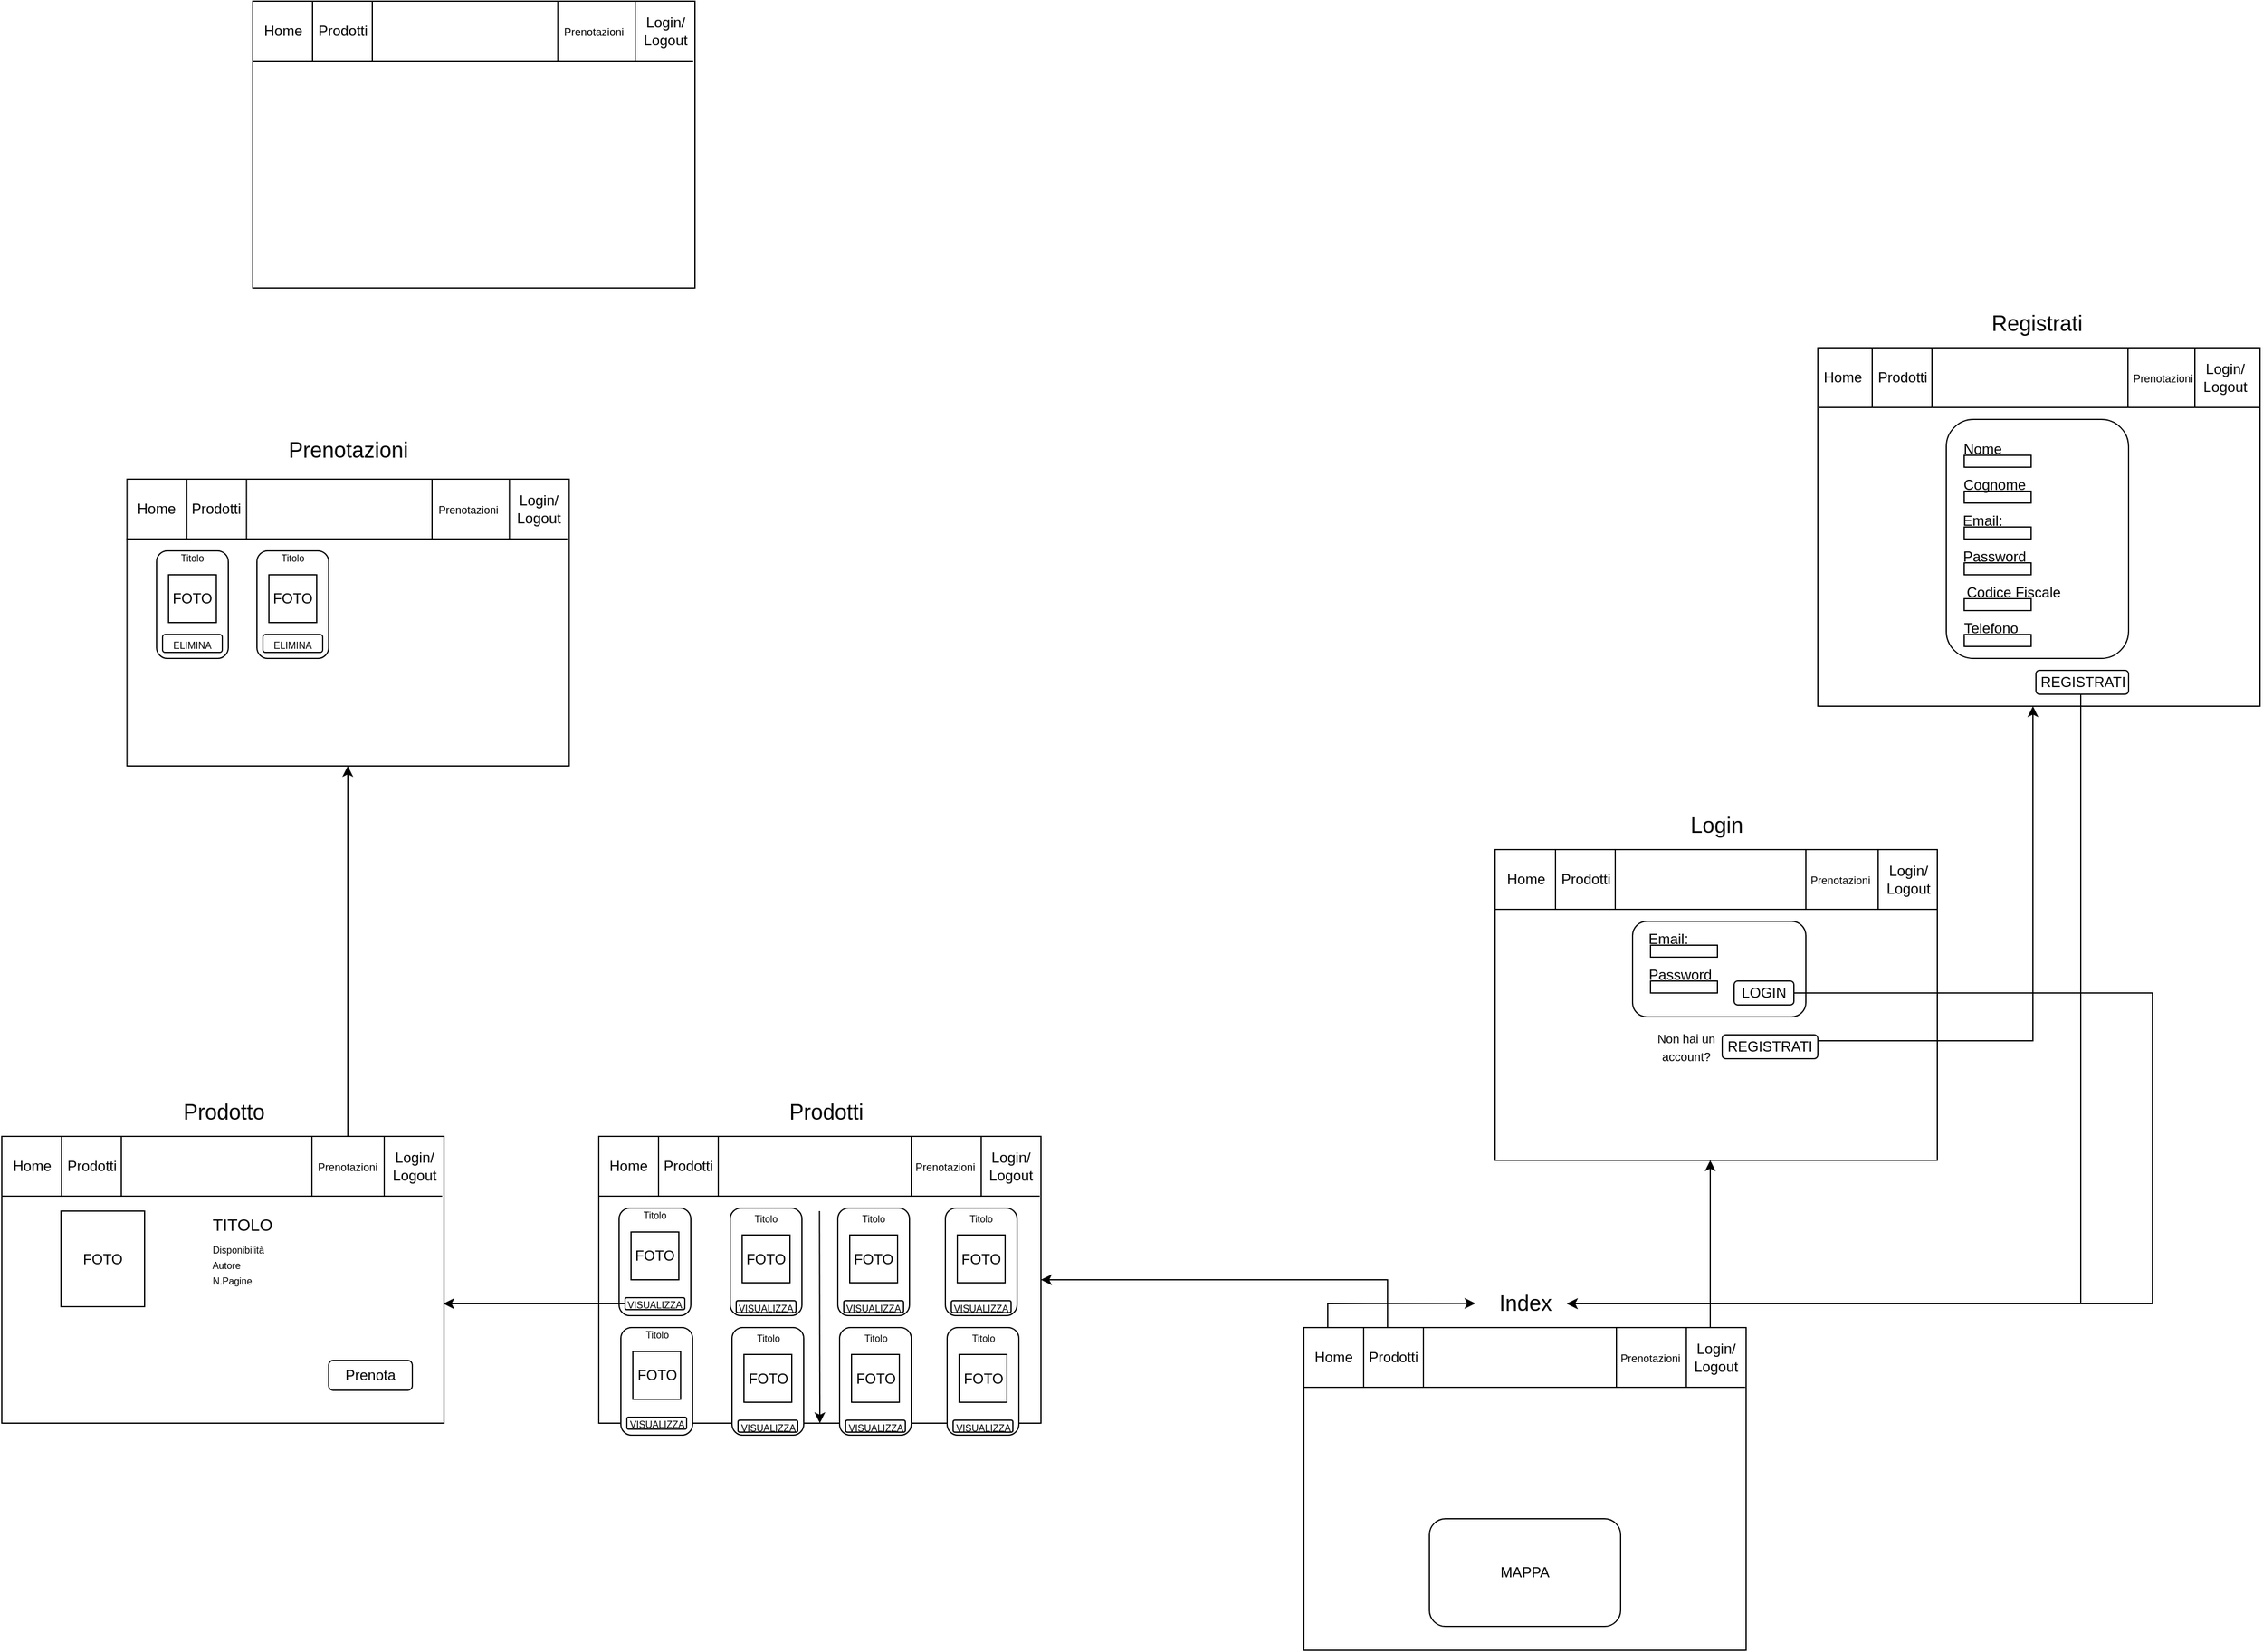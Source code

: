 <mxfile version="24.3.1" type="google">
  <diagram name="Pagina-1" id="uc-kW0rpbERetMhz8qgS">
    <mxGraphModel grid="1" page="1" gridSize="10" guides="1" tooltips="1" connect="1" arrows="1" fold="1" pageScale="1" pageWidth="827" pageHeight="1169" math="0" shadow="0">
      <root>
        <mxCell id="0" />
        <mxCell id="1" parent="0" />
        <mxCell id="d03LexUQMY0LzoibT8dm-57" value="" style="rounded=0;whiteSpace=wrap;html=1;" vertex="1" parent="1">
          <mxGeometry x="-430" y="-10" width="370" height="240" as="geometry" />
        </mxCell>
        <mxCell id="d03LexUQMY0LzoibT8dm-1" value="" style="rounded=0;whiteSpace=wrap;html=1;" vertex="1" parent="1">
          <mxGeometry x="160" y="150" width="370" height="270" as="geometry" />
        </mxCell>
        <mxCell id="d03LexUQMY0LzoibT8dm-2" value="&lt;font style=&quot;font-size: 18px;&quot;&gt;Index&lt;/font&gt;" style="text;html=1;align=center;verticalAlign=middle;resizable=0;points=[];autosize=1;strokeColor=none;fillColor=none;" vertex="1" parent="1">
          <mxGeometry x="310" y="110" width="70" height="40" as="geometry" />
        </mxCell>
        <mxCell id="d03LexUQMY0LzoibT8dm-4" value="MAPPA" style="rounded=1;whiteSpace=wrap;html=1;" vertex="1" parent="1">
          <mxGeometry x="265" y="310" width="160" height="90" as="geometry" />
        </mxCell>
        <mxCell id="d03LexUQMY0LzoibT8dm-5" value="" style="endArrow=none;html=1;rounded=0;entryX=0.998;entryY=0.185;entryDx=0;entryDy=0;entryPerimeter=0;" edge="1" parent="1" target="d03LexUQMY0LzoibT8dm-1">
          <mxGeometry width="50" height="50" relative="1" as="geometry">
            <mxPoint x="160" y="200" as="sourcePoint" />
            <mxPoint x="210" y="150" as="targetPoint" />
          </mxGeometry>
        </mxCell>
        <mxCell id="d03LexUQMY0LzoibT8dm-7" value="" style="endArrow=none;html=1;rounded=0;" edge="1" parent="1">
          <mxGeometry width="50" height="50" relative="1" as="geometry">
            <mxPoint x="210" y="200" as="sourcePoint" />
            <mxPoint x="210" y="150" as="targetPoint" />
          </mxGeometry>
        </mxCell>
        <mxCell id="d03LexUQMY0LzoibT8dm-8" value="Home" style="text;html=1;align=center;verticalAlign=middle;whiteSpace=wrap;rounded=0;" vertex="1" parent="1">
          <mxGeometry x="170" y="170" width="30" height="10" as="geometry" />
        </mxCell>
        <mxCell id="d03LexUQMY0LzoibT8dm-9" value="" style="endArrow=none;html=1;rounded=0;" edge="1" parent="1">
          <mxGeometry width="50" height="50" relative="1" as="geometry">
            <mxPoint x="260" y="200" as="sourcePoint" />
            <mxPoint x="260" y="150" as="targetPoint" />
          </mxGeometry>
        </mxCell>
        <mxCell id="d03LexUQMY0LzoibT8dm-10" value="Prodotti" style="text;html=1;align=center;verticalAlign=middle;whiteSpace=wrap;rounded=0;" vertex="1" parent="1">
          <mxGeometry x="220" y="170" width="30" height="10" as="geometry" />
        </mxCell>
        <mxCell id="d03LexUQMY0LzoibT8dm-12" value="" style="endArrow=none;html=1;rounded=0;" edge="1" parent="1">
          <mxGeometry width="50" height="50" relative="1" as="geometry">
            <mxPoint x="480" y="200" as="sourcePoint" />
            <mxPoint x="480" y="150" as="targetPoint" />
          </mxGeometry>
        </mxCell>
        <mxCell id="d03LexUQMY0LzoibT8dm-13" value="Login/&lt;div&gt;Logout&lt;/div&gt;" style="text;html=1;align=center;verticalAlign=middle;whiteSpace=wrap;rounded=0;" vertex="1" parent="1">
          <mxGeometry x="490" y="170" width="30" height="10" as="geometry" />
        </mxCell>
        <mxCell id="d03LexUQMY0LzoibT8dm-15" value="" style="endArrow=classic;html=1;rounded=0;" edge="1" parent="1">
          <mxGeometry width="50" height="50" relative="1" as="geometry">
            <mxPoint x="500" y="150" as="sourcePoint" />
            <mxPoint x="500" y="10" as="targetPoint" />
          </mxGeometry>
        </mxCell>
        <mxCell id="d03LexUQMY0LzoibT8dm-17" value="" style="rounded=0;whiteSpace=wrap;html=1;" vertex="1" parent="1">
          <mxGeometry x="320" y="-250" width="370" height="260" as="geometry" />
        </mxCell>
        <mxCell id="d03LexUQMY0LzoibT8dm-18" value="&lt;font style=&quot;font-size: 18px;&quot;&gt;Login&lt;/font&gt;" style="text;html=1;align=center;verticalAlign=middle;resizable=0;points=[];autosize=1;strokeColor=none;fillColor=none;" vertex="1" parent="1">
          <mxGeometry x="470" y="-290" width="70" height="40" as="geometry" />
        </mxCell>
        <mxCell id="d03LexUQMY0LzoibT8dm-19" value="" style="rounded=1;whiteSpace=wrap;html=1;" vertex="1" parent="1">
          <mxGeometry x="435" y="-190" width="145" height="80" as="geometry" />
        </mxCell>
        <mxCell id="d03LexUQMY0LzoibT8dm-20" value="" style="rounded=0;whiteSpace=wrap;html=1;" vertex="1" parent="1">
          <mxGeometry x="450" y="-170" width="56" height="10" as="geometry" />
        </mxCell>
        <mxCell id="d03LexUQMY0LzoibT8dm-21" value="" style="rounded=0;whiteSpace=wrap;html=1;" vertex="1" parent="1">
          <mxGeometry x="450" y="-140" width="56" height="10" as="geometry" />
        </mxCell>
        <mxCell id="d03LexUQMY0LzoibT8dm-22" value="Password" style="text;html=1;align=center;verticalAlign=middle;whiteSpace=wrap;rounded=0;" vertex="1" parent="1">
          <mxGeometry x="460" y="-150" width="30" height="10" as="geometry" />
        </mxCell>
        <mxCell id="d03LexUQMY0LzoibT8dm-23" value="Email:" style="text;html=1;align=center;verticalAlign=middle;whiteSpace=wrap;rounded=0;" vertex="1" parent="1">
          <mxGeometry x="450" y="-180" width="30" height="10" as="geometry" />
        </mxCell>
        <mxCell id="d03LexUQMY0LzoibT8dm-24" value="LOGIN" style="rounded=1;whiteSpace=wrap;html=1;" vertex="1" parent="1">
          <mxGeometry x="520" y="-140" width="50" height="20" as="geometry" />
        </mxCell>
        <mxCell id="d03LexUQMY0LzoibT8dm-26" value="&lt;font style=&quot;font-size: 10px;&quot;&gt;Non hai un account?&lt;/font&gt;" style="text;html=1;align=center;verticalAlign=middle;whiteSpace=wrap;rounded=0;" vertex="1" parent="1">
          <mxGeometry x="450" y="-100" width="60" height="30" as="geometry" />
        </mxCell>
        <mxCell id="d03LexUQMY0LzoibT8dm-27" value="REGISTRATI" style="rounded=1;whiteSpace=wrap;html=1;" vertex="1" parent="1">
          <mxGeometry x="510" y="-95" width="80" height="20" as="geometry" />
        </mxCell>
        <mxCell id="d03LexUQMY0LzoibT8dm-28" value="" style="endArrow=classic;html=1;rounded=0;" edge="1" parent="1">
          <mxGeometry width="50" height="50" relative="1" as="geometry">
            <mxPoint x="570" y="-130" as="sourcePoint" />
            <mxPoint x="380" y="130" as="targetPoint" />
            <Array as="points">
              <mxPoint x="870" y="-130" />
              <mxPoint x="870" y="130" />
            </Array>
          </mxGeometry>
        </mxCell>
        <mxCell id="d03LexUQMY0LzoibT8dm-29" value="" style="endArrow=classic;html=1;rounded=0;" edge="1" parent="1">
          <mxGeometry width="50" height="50" relative="1" as="geometry">
            <mxPoint x="590" y="-90" as="sourcePoint" />
            <mxPoint x="770" y="-370" as="targetPoint" />
            <Array as="points">
              <mxPoint x="770" y="-90" />
            </Array>
          </mxGeometry>
        </mxCell>
        <mxCell id="d03LexUQMY0LzoibT8dm-30" value="" style="rounded=0;whiteSpace=wrap;html=1;" vertex="1" parent="1">
          <mxGeometry x="590" y="-670" width="370" height="300" as="geometry" />
        </mxCell>
        <mxCell id="d03LexUQMY0LzoibT8dm-32" value="&lt;font style=&quot;font-size: 18px;&quot;&gt;Registrati&lt;/font&gt;" style="text;html=1;align=center;verticalAlign=middle;resizable=0;points=[];autosize=1;strokeColor=none;fillColor=none;" vertex="1" parent="1">
          <mxGeometry x="722.5" y="-710" width="100" height="40" as="geometry" />
        </mxCell>
        <mxCell id="d03LexUQMY0LzoibT8dm-33" value="" style="rounded=1;whiteSpace=wrap;html=1;" vertex="1" parent="1">
          <mxGeometry x="697.5" y="-610" width="152.5" height="200" as="geometry" />
        </mxCell>
        <mxCell id="d03LexUQMY0LzoibT8dm-34" value="" style="rounded=0;whiteSpace=wrap;html=1;" vertex="1" parent="1">
          <mxGeometry x="712.5" y="-520" width="56" height="10" as="geometry" />
        </mxCell>
        <mxCell id="d03LexUQMY0LzoibT8dm-35" value="" style="rounded=0;whiteSpace=wrap;html=1;" vertex="1" parent="1">
          <mxGeometry x="712.5" y="-490" width="56" height="10" as="geometry" />
        </mxCell>
        <mxCell id="d03LexUQMY0LzoibT8dm-36" value="Password" style="text;html=1;align=center;verticalAlign=middle;whiteSpace=wrap;rounded=0;" vertex="1" parent="1">
          <mxGeometry x="722.5" y="-500" width="30" height="10" as="geometry" />
        </mxCell>
        <mxCell id="d03LexUQMY0LzoibT8dm-37" value="Email:" style="text;html=1;align=center;verticalAlign=middle;whiteSpace=wrap;rounded=0;" vertex="1" parent="1">
          <mxGeometry x="712.5" y="-530" width="30" height="10" as="geometry" />
        </mxCell>
        <mxCell id="d03LexUQMY0LzoibT8dm-38" value="REGISTRATI" style="rounded=1;whiteSpace=wrap;html=1;" vertex="1" parent="1">
          <mxGeometry x="772.5" y="-400" width="77.5" height="20" as="geometry" />
        </mxCell>
        <mxCell id="d03LexUQMY0LzoibT8dm-41" value="" style="rounded=0;whiteSpace=wrap;html=1;" vertex="1" parent="1">
          <mxGeometry x="712.5" y="-580" width="56" height="10" as="geometry" />
        </mxCell>
        <mxCell id="d03LexUQMY0LzoibT8dm-42" value="" style="rounded=0;whiteSpace=wrap;html=1;" vertex="1" parent="1">
          <mxGeometry x="712.5" y="-550" width="56" height="10" as="geometry" />
        </mxCell>
        <mxCell id="d03LexUQMY0LzoibT8dm-43" value="Cognome" style="text;html=1;align=center;verticalAlign=middle;whiteSpace=wrap;rounded=0;" vertex="1" parent="1">
          <mxGeometry x="722.5" y="-560" width="30" height="10" as="geometry" />
        </mxCell>
        <mxCell id="d03LexUQMY0LzoibT8dm-44" value="Nome" style="text;html=1;align=center;verticalAlign=middle;whiteSpace=wrap;rounded=0;" vertex="1" parent="1">
          <mxGeometry x="712.5" y="-590" width="30" height="10" as="geometry" />
        </mxCell>
        <mxCell id="d03LexUQMY0LzoibT8dm-45" value="" style="rounded=0;whiteSpace=wrap;html=1;" vertex="1" parent="1">
          <mxGeometry x="712.5" y="-460" width="56" height="10" as="geometry" />
        </mxCell>
        <mxCell id="d03LexUQMY0LzoibT8dm-46" value="&lt;div&gt;&lt;span style=&quot;background-color: initial;&quot;&gt;Codice Fiscale&lt;/span&gt;&lt;br&gt;&lt;/div&gt;" style="text;html=1;align=center;verticalAlign=middle;whiteSpace=wrap;rounded=0;" vertex="1" parent="1">
          <mxGeometry x="710" y="-470" width="87.5" height="10" as="geometry" />
        </mxCell>
        <mxCell id="d03LexUQMY0LzoibT8dm-49" value="" style="endArrow=classic;html=1;rounded=0;" edge="1" parent="1">
          <mxGeometry width="50" height="50" relative="1" as="geometry">
            <mxPoint x="810" y="-380" as="sourcePoint" />
            <mxPoint x="380" y="130" as="targetPoint" />
            <Array as="points">
              <mxPoint x="810" y="130" />
            </Array>
          </mxGeometry>
        </mxCell>
        <mxCell id="d03LexUQMY0LzoibT8dm-54" value="" style="endArrow=classic;html=1;rounded=0;entryX=-0.093;entryY=0.494;entryDx=0;entryDy=0;entryPerimeter=0;" edge="1" parent="1" target="d03LexUQMY0LzoibT8dm-2">
          <mxGeometry width="50" height="50" relative="1" as="geometry">
            <mxPoint x="180" y="150" as="sourcePoint" />
            <mxPoint x="230" y="100" as="targetPoint" />
            <Array as="points">
              <mxPoint x="180" y="130" />
            </Array>
          </mxGeometry>
        </mxCell>
        <mxCell id="d03LexUQMY0LzoibT8dm-55" value="" style="endArrow=classic;html=1;rounded=0;entryX=1;entryY=0.5;entryDx=0;entryDy=0;" edge="1" parent="1" target="d03LexUQMY0LzoibT8dm-57">
          <mxGeometry width="50" height="50" relative="1" as="geometry">
            <mxPoint x="230" y="150" as="sourcePoint" />
            <mxPoint x="-50" y="110" as="targetPoint" />
            <Array as="points">
              <mxPoint x="230" y="110" />
            </Array>
          </mxGeometry>
        </mxCell>
        <mxCell id="d03LexUQMY0LzoibT8dm-58" value="" style="endArrow=none;html=1;rounded=0;entryX=0.998;entryY=0.185;entryDx=0;entryDy=0;entryPerimeter=0;" edge="1" parent="1">
          <mxGeometry width="50" height="50" relative="1" as="geometry">
            <mxPoint x="320.5" y="-200" as="sourcePoint" />
            <mxPoint x="689.5" y="-200" as="targetPoint" />
          </mxGeometry>
        </mxCell>
        <mxCell id="d03LexUQMY0LzoibT8dm-59" value="" style="endArrow=none;html=1;rounded=0;" edge="1" parent="1">
          <mxGeometry width="50" height="50" relative="1" as="geometry">
            <mxPoint x="370.5" y="-200" as="sourcePoint" />
            <mxPoint x="370.5" y="-250" as="targetPoint" />
          </mxGeometry>
        </mxCell>
        <mxCell id="d03LexUQMY0LzoibT8dm-60" value="Home" style="text;html=1;align=center;verticalAlign=middle;whiteSpace=wrap;rounded=0;" vertex="1" parent="1">
          <mxGeometry x="330.5" y="-230" width="30" height="10" as="geometry" />
        </mxCell>
        <mxCell id="d03LexUQMY0LzoibT8dm-61" value="" style="endArrow=none;html=1;rounded=0;" edge="1" parent="1">
          <mxGeometry width="50" height="50" relative="1" as="geometry">
            <mxPoint x="420.5" y="-200" as="sourcePoint" />
            <mxPoint x="420.5" y="-250" as="targetPoint" />
          </mxGeometry>
        </mxCell>
        <mxCell id="d03LexUQMY0LzoibT8dm-62" value="Prodotti" style="text;html=1;align=center;verticalAlign=middle;whiteSpace=wrap;rounded=0;" vertex="1" parent="1">
          <mxGeometry x="380.5" y="-230" width="30" height="10" as="geometry" />
        </mxCell>
        <mxCell id="d03LexUQMY0LzoibT8dm-63" value="" style="endArrow=none;html=1;rounded=0;" edge="1" parent="1">
          <mxGeometry width="50" height="50" relative="1" as="geometry">
            <mxPoint x="640.5" y="-200" as="sourcePoint" />
            <mxPoint x="640.5" y="-250" as="targetPoint" />
          </mxGeometry>
        </mxCell>
        <mxCell id="d03LexUQMY0LzoibT8dm-64" value="Login/&lt;div&gt;Logout&lt;/div&gt;" style="text;html=1;align=center;verticalAlign=middle;whiteSpace=wrap;rounded=0;" vertex="1" parent="1">
          <mxGeometry x="650.5" y="-230" width="30" height="10" as="geometry" />
        </mxCell>
        <mxCell id="d03LexUQMY0LzoibT8dm-76" value="" style="endArrow=none;html=1;rounded=0;entryX=0.998;entryY=0.185;entryDx=0;entryDy=0;entryPerimeter=0;" edge="1" parent="1">
          <mxGeometry width="50" height="50" relative="1" as="geometry">
            <mxPoint x="591" y="-620" as="sourcePoint" />
            <mxPoint x="960" y="-620" as="targetPoint" />
          </mxGeometry>
        </mxCell>
        <mxCell id="d03LexUQMY0LzoibT8dm-77" value="" style="endArrow=none;html=1;rounded=0;" edge="1" parent="1">
          <mxGeometry width="50" height="50" relative="1" as="geometry">
            <mxPoint x="635.5" y="-620" as="sourcePoint" />
            <mxPoint x="635.5" y="-670" as="targetPoint" />
          </mxGeometry>
        </mxCell>
        <mxCell id="d03LexUQMY0LzoibT8dm-78" value="Home" style="text;html=1;align=center;verticalAlign=middle;whiteSpace=wrap;rounded=0;" vertex="1" parent="1">
          <mxGeometry x="595.5" y="-650" width="30" height="10" as="geometry" />
        </mxCell>
        <mxCell id="d03LexUQMY0LzoibT8dm-79" value="" style="endArrow=none;html=1;rounded=0;" edge="1" parent="1">
          <mxGeometry width="50" height="50" relative="1" as="geometry">
            <mxPoint x="685.5" y="-620" as="sourcePoint" />
            <mxPoint x="685.5" y="-670" as="targetPoint" />
          </mxGeometry>
        </mxCell>
        <mxCell id="d03LexUQMY0LzoibT8dm-80" value="Prodotti" style="text;html=1;align=center;verticalAlign=middle;whiteSpace=wrap;rounded=0;" vertex="1" parent="1">
          <mxGeometry x="645.5" y="-650" width="30" height="10" as="geometry" />
        </mxCell>
        <mxCell id="d03LexUQMY0LzoibT8dm-81" value="" style="endArrow=none;html=1;rounded=0;" edge="1" parent="1">
          <mxGeometry width="50" height="50" relative="1" as="geometry">
            <mxPoint x="905.5" y="-620" as="sourcePoint" />
            <mxPoint x="905.5" y="-670" as="targetPoint" />
          </mxGeometry>
        </mxCell>
        <mxCell id="d03LexUQMY0LzoibT8dm-82" value="Login/&lt;div&gt;Logout&lt;/div&gt;" style="text;html=1;align=center;verticalAlign=middle;whiteSpace=wrap;rounded=0;" vertex="1" parent="1">
          <mxGeometry x="915.5" y="-650" width="30" height="10" as="geometry" />
        </mxCell>
        <mxCell id="d03LexUQMY0LzoibT8dm-83" value="&lt;span style=&quot;font-size: 18px;&quot;&gt;Prodotti&lt;/span&gt;" style="text;html=1;align=center;verticalAlign=middle;resizable=0;points=[];autosize=1;strokeColor=none;fillColor=none;" vertex="1" parent="1">
          <mxGeometry x="-285" y="-50" width="90" height="40" as="geometry" />
        </mxCell>
        <mxCell id="d03LexUQMY0LzoibT8dm-85" value="" style="endArrow=none;html=1;rounded=0;entryX=0.998;entryY=0.185;entryDx=0;entryDy=0;entryPerimeter=0;" edge="1" parent="1">
          <mxGeometry width="50" height="50" relative="1" as="geometry">
            <mxPoint x="-430" y="40" as="sourcePoint" />
            <mxPoint x="-61" y="40" as="targetPoint" />
          </mxGeometry>
        </mxCell>
        <mxCell id="d03LexUQMY0LzoibT8dm-86" value="" style="endArrow=none;html=1;rounded=0;" edge="1" parent="1">
          <mxGeometry width="50" height="50" relative="1" as="geometry">
            <mxPoint x="-380" y="40" as="sourcePoint" />
            <mxPoint x="-380" y="-10" as="targetPoint" />
          </mxGeometry>
        </mxCell>
        <mxCell id="d03LexUQMY0LzoibT8dm-87" value="Home" style="text;html=1;align=center;verticalAlign=middle;whiteSpace=wrap;rounded=0;" vertex="1" parent="1">
          <mxGeometry x="-420" y="10" width="30" height="10" as="geometry" />
        </mxCell>
        <mxCell id="d03LexUQMY0LzoibT8dm-88" value="" style="endArrow=none;html=1;rounded=0;" edge="1" parent="1">
          <mxGeometry width="50" height="50" relative="1" as="geometry">
            <mxPoint x="-330" y="40" as="sourcePoint" />
            <mxPoint x="-330" y="-10" as="targetPoint" />
          </mxGeometry>
        </mxCell>
        <mxCell id="d03LexUQMY0LzoibT8dm-89" value="Prodotti" style="text;html=1;align=center;verticalAlign=middle;whiteSpace=wrap;rounded=0;" vertex="1" parent="1">
          <mxGeometry x="-370" y="10" width="30" height="10" as="geometry" />
        </mxCell>
        <mxCell id="d03LexUQMY0LzoibT8dm-90" value="" style="endArrow=none;html=1;rounded=0;" edge="1" parent="1">
          <mxGeometry width="50" height="50" relative="1" as="geometry">
            <mxPoint x="-110" y="40" as="sourcePoint" />
            <mxPoint x="-110" y="-10" as="targetPoint" />
          </mxGeometry>
        </mxCell>
        <mxCell id="d03LexUQMY0LzoibT8dm-91" value="Login/&lt;div&gt;Logout&lt;/div&gt;" style="text;html=1;align=center;verticalAlign=middle;whiteSpace=wrap;rounded=0;" vertex="1" parent="1">
          <mxGeometry x="-100" y="10" width="30" height="10" as="geometry" />
        </mxCell>
        <mxCell id="d03LexUQMY0LzoibT8dm-94" value="" style="rounded=1;whiteSpace=wrap;html=1;" vertex="1" parent="1">
          <mxGeometry x="-230" y="50" width="60" height="90" as="geometry" />
        </mxCell>
        <mxCell id="d03LexUQMY0LzoibT8dm-93" value="" style="rounded=1;whiteSpace=wrap;html=1;" vertex="1" parent="1">
          <mxGeometry x="-320" y="50" width="60" height="90" as="geometry" />
        </mxCell>
        <mxCell id="d03LexUQMY0LzoibT8dm-92" value="" style="rounded=1;whiteSpace=wrap;html=1;" vertex="1" parent="1">
          <mxGeometry x="-413" y="50" width="60" height="90" as="geometry" />
        </mxCell>
        <mxCell id="d03LexUQMY0LzoibT8dm-95" value="" style="rounded=1;whiteSpace=wrap;html=1;" vertex="1" parent="1">
          <mxGeometry x="-140" y="50" width="60" height="90" as="geometry" />
        </mxCell>
        <mxCell id="d03LexUQMY0LzoibT8dm-104" value="&lt;font style=&quot;font-size: 8px;&quot;&gt;Titolo&lt;/font&gt;" style="text;html=1;align=center;verticalAlign=middle;whiteSpace=wrap;rounded=0;" vertex="1" parent="1">
          <mxGeometry x="-393" y="50" width="20" height="10" as="geometry" />
        </mxCell>
        <mxCell id="d03LexUQMY0LzoibT8dm-106" value="&lt;font style=&quot;font-size: 8px;&quot;&gt;VISUALIZZA&lt;/font&gt;" style="rounded=1;whiteSpace=wrap;html=1;" vertex="1" parent="1">
          <mxGeometry x="-408" y="125" width="50" height="10" as="geometry" />
        </mxCell>
        <mxCell id="d03LexUQMY0LzoibT8dm-108" value="FOTO" style="rounded=0;whiteSpace=wrap;html=1;" vertex="1" parent="1">
          <mxGeometry x="-403" y="70" width="40" height="40" as="geometry" />
        </mxCell>
        <mxCell id="d03LexUQMY0LzoibT8dm-109" value="&lt;font style=&quot;font-size: 8px;&quot;&gt;Titolo&lt;/font&gt;" style="text;html=1;align=center;verticalAlign=middle;whiteSpace=wrap;rounded=0;" vertex="1" parent="1">
          <mxGeometry x="-300" y="52.5" width="20" height="10" as="geometry" />
        </mxCell>
        <mxCell id="d03LexUQMY0LzoibT8dm-110" value="&lt;font style=&quot;font-size: 8px;&quot;&gt;VISUALIZZA&lt;/font&gt;" style="rounded=1;whiteSpace=wrap;html=1;" vertex="1" parent="1">
          <mxGeometry x="-315" y="127.5" width="50" height="10" as="geometry" />
        </mxCell>
        <mxCell id="d03LexUQMY0LzoibT8dm-111" value="FOTO" style="rounded=0;whiteSpace=wrap;html=1;" vertex="1" parent="1">
          <mxGeometry x="-310" y="72.5" width="40" height="40" as="geometry" />
        </mxCell>
        <mxCell id="d03LexUQMY0LzoibT8dm-112" value="&lt;font style=&quot;font-size: 8px;&quot;&gt;Titolo&lt;/font&gt;" style="text;html=1;align=center;verticalAlign=middle;whiteSpace=wrap;rounded=0;" vertex="1" parent="1">
          <mxGeometry x="-210" y="52.5" width="20" height="10" as="geometry" />
        </mxCell>
        <mxCell id="d03LexUQMY0LzoibT8dm-113" value="&lt;font style=&quot;font-size: 8px;&quot;&gt;VISUALIZZA&lt;/font&gt;" style="rounded=1;whiteSpace=wrap;html=1;" vertex="1" parent="1">
          <mxGeometry x="-225" y="127.5" width="50" height="10" as="geometry" />
        </mxCell>
        <mxCell id="d03LexUQMY0LzoibT8dm-114" value="FOTO" style="rounded=0;whiteSpace=wrap;html=1;" vertex="1" parent="1">
          <mxGeometry x="-220" y="72.5" width="40" height="40" as="geometry" />
        </mxCell>
        <mxCell id="d03LexUQMY0LzoibT8dm-115" value="&lt;font style=&quot;font-size: 8px;&quot;&gt;Titolo&lt;/font&gt;" style="text;html=1;align=center;verticalAlign=middle;whiteSpace=wrap;rounded=0;" vertex="1" parent="1">
          <mxGeometry x="-120" y="52.5" width="20" height="10" as="geometry" />
        </mxCell>
        <mxCell id="d03LexUQMY0LzoibT8dm-116" value="&lt;font style=&quot;font-size: 8px;&quot;&gt;VISUALIZZA&lt;/font&gt;" style="rounded=1;whiteSpace=wrap;html=1;" vertex="1" parent="1">
          <mxGeometry x="-135" y="127.5" width="50" height="10" as="geometry" />
        </mxCell>
        <mxCell id="d03LexUQMY0LzoibT8dm-117" value="FOTO" style="rounded=0;whiteSpace=wrap;html=1;" vertex="1" parent="1">
          <mxGeometry x="-130" y="72.5" width="40" height="40" as="geometry" />
        </mxCell>
        <mxCell id="d03LexUQMY0LzoibT8dm-118" value="" style="rounded=1;whiteSpace=wrap;html=1;" vertex="1" parent="1">
          <mxGeometry x="-228.5" y="150" width="60" height="90" as="geometry" />
        </mxCell>
        <mxCell id="d03LexUQMY0LzoibT8dm-119" value="" style="rounded=1;whiteSpace=wrap;html=1;" vertex="1" parent="1">
          <mxGeometry x="-318.5" y="150" width="60" height="90" as="geometry" />
        </mxCell>
        <mxCell id="d03LexUQMY0LzoibT8dm-120" value="" style="rounded=1;whiteSpace=wrap;html=1;" vertex="1" parent="1">
          <mxGeometry x="-411.5" y="150" width="60" height="90" as="geometry" />
        </mxCell>
        <mxCell id="d03LexUQMY0LzoibT8dm-121" value="" style="rounded=1;whiteSpace=wrap;html=1;" vertex="1" parent="1">
          <mxGeometry x="-138.5" y="150" width="60" height="90" as="geometry" />
        </mxCell>
        <mxCell id="d03LexUQMY0LzoibT8dm-122" value="&lt;font style=&quot;font-size: 8px;&quot;&gt;Titolo&lt;/font&gt;" style="text;html=1;align=center;verticalAlign=middle;whiteSpace=wrap;rounded=0;" vertex="1" parent="1">
          <mxGeometry x="-391.5" y="150" width="20" height="10" as="geometry" />
        </mxCell>
        <mxCell id="d03LexUQMY0LzoibT8dm-123" value="&lt;font style=&quot;font-size: 8px;&quot;&gt;VISUALIZZA&lt;/font&gt;" style="rounded=1;whiteSpace=wrap;html=1;" vertex="1" parent="1">
          <mxGeometry x="-406.5" y="225" width="50" height="10" as="geometry" />
        </mxCell>
        <mxCell id="d03LexUQMY0LzoibT8dm-124" value="FOTO" style="rounded=0;whiteSpace=wrap;html=1;" vertex="1" parent="1">
          <mxGeometry x="-401.5" y="170" width="40" height="40" as="geometry" />
        </mxCell>
        <mxCell id="d03LexUQMY0LzoibT8dm-125" value="&lt;font style=&quot;font-size: 8px;&quot;&gt;Titolo&lt;/font&gt;" style="text;html=1;align=center;verticalAlign=middle;whiteSpace=wrap;rounded=0;" vertex="1" parent="1">
          <mxGeometry x="-298.5" y="152.5" width="20" height="10" as="geometry" />
        </mxCell>
        <mxCell id="d03LexUQMY0LzoibT8dm-126" value="&lt;font style=&quot;font-size: 8px;&quot;&gt;VISUALIZZA&lt;/font&gt;" style="rounded=1;whiteSpace=wrap;html=1;" vertex="1" parent="1">
          <mxGeometry x="-313.5" y="227.5" width="50" height="10" as="geometry" />
        </mxCell>
        <mxCell id="d03LexUQMY0LzoibT8dm-127" value="FOTO" style="rounded=0;whiteSpace=wrap;html=1;" vertex="1" parent="1">
          <mxGeometry x="-308.5" y="172.5" width="40" height="40" as="geometry" />
        </mxCell>
        <mxCell id="d03LexUQMY0LzoibT8dm-128" value="&lt;font style=&quot;font-size: 8px;&quot;&gt;Titolo&lt;/font&gt;" style="text;html=1;align=center;verticalAlign=middle;whiteSpace=wrap;rounded=0;" vertex="1" parent="1">
          <mxGeometry x="-208.5" y="152.5" width="20" height="10" as="geometry" />
        </mxCell>
        <mxCell id="d03LexUQMY0LzoibT8dm-129" value="&lt;font style=&quot;font-size: 8px;&quot;&gt;VISUALIZZA&lt;/font&gt;" style="rounded=1;whiteSpace=wrap;html=1;" vertex="1" parent="1">
          <mxGeometry x="-223.5" y="227.5" width="50" height="10" as="geometry" />
        </mxCell>
        <mxCell id="d03LexUQMY0LzoibT8dm-130" value="FOTO" style="rounded=0;whiteSpace=wrap;html=1;" vertex="1" parent="1">
          <mxGeometry x="-218.5" y="172.5" width="40" height="40" as="geometry" />
        </mxCell>
        <mxCell id="d03LexUQMY0LzoibT8dm-131" value="&lt;font style=&quot;font-size: 8px;&quot;&gt;Titolo&lt;/font&gt;" style="text;html=1;align=center;verticalAlign=middle;whiteSpace=wrap;rounded=0;" vertex="1" parent="1">
          <mxGeometry x="-118.5" y="152.5" width="20" height="10" as="geometry" />
        </mxCell>
        <mxCell id="d03LexUQMY0LzoibT8dm-132" value="&lt;font style=&quot;font-size: 8px;&quot;&gt;VISUALIZZA&lt;/font&gt;" style="rounded=1;whiteSpace=wrap;html=1;" vertex="1" parent="1">
          <mxGeometry x="-133.5" y="227.5" width="50" height="10" as="geometry" />
        </mxCell>
        <mxCell id="d03LexUQMY0LzoibT8dm-133" value="FOTO" style="rounded=0;whiteSpace=wrap;html=1;" vertex="1" parent="1">
          <mxGeometry x="-128.5" y="172.5" width="40" height="40" as="geometry" />
        </mxCell>
        <mxCell id="d03LexUQMY0LzoibT8dm-134" value="" style="endArrow=classic;html=1;rounded=0;entryX=0.5;entryY=1;entryDx=0;entryDy=0;" edge="1" parent="1" target="d03LexUQMY0LzoibT8dm-57">
          <mxGeometry width="50" height="50" relative="1" as="geometry">
            <mxPoint x="-245.33" y="52.5" as="sourcePoint" />
            <mxPoint x="-245.33" y="112.5" as="targetPoint" />
          </mxGeometry>
        </mxCell>
        <mxCell id="d03LexUQMY0LzoibT8dm-136" value="" style="endArrow=classic;html=1;rounded=0;exitX=0;exitY=0.5;exitDx=0;exitDy=0;" edge="1" parent="1" source="d03LexUQMY0LzoibT8dm-106">
          <mxGeometry width="50" height="50" relative="1" as="geometry">
            <mxPoint x="-540" y="150" as="sourcePoint" />
            <mxPoint x="-560" y="130" as="targetPoint" />
          </mxGeometry>
        </mxCell>
        <mxCell id="d03LexUQMY0LzoibT8dm-146" value="" style="rounded=0;whiteSpace=wrap;html=1;" vertex="1" parent="1">
          <mxGeometry x="-929.5" y="-10" width="370" height="240" as="geometry" />
        </mxCell>
        <mxCell id="d03LexUQMY0LzoibT8dm-147" value="" style="endArrow=none;html=1;rounded=0;" edge="1" parent="1">
          <mxGeometry width="50" height="50" relative="1" as="geometry">
            <mxPoint x="-879.5" y="40" as="sourcePoint" />
            <mxPoint x="-879.5" y="-10" as="targetPoint" />
          </mxGeometry>
        </mxCell>
        <mxCell id="d03LexUQMY0LzoibT8dm-148" value="Home" style="text;html=1;align=center;verticalAlign=middle;whiteSpace=wrap;rounded=0;" vertex="1" parent="1">
          <mxGeometry x="-919.5" y="10" width="30" height="10" as="geometry" />
        </mxCell>
        <mxCell id="d03LexUQMY0LzoibT8dm-149" value="" style="endArrow=none;html=1;rounded=0;" edge="1" parent="1">
          <mxGeometry width="50" height="50" relative="1" as="geometry">
            <mxPoint x="-829.5" y="40" as="sourcePoint" />
            <mxPoint x="-829.5" y="-10" as="targetPoint" />
          </mxGeometry>
        </mxCell>
        <mxCell id="d03LexUQMY0LzoibT8dm-150" value="Prodotti" style="text;html=1;align=center;verticalAlign=middle;whiteSpace=wrap;rounded=0;" vertex="1" parent="1">
          <mxGeometry x="-869.5" y="10" width="30" height="10" as="geometry" />
        </mxCell>
        <mxCell id="d03LexUQMY0LzoibT8dm-151" value="" style="endArrow=none;html=1;rounded=0;" edge="1" parent="1">
          <mxGeometry width="50" height="50" relative="1" as="geometry">
            <mxPoint x="-609.5" y="40" as="sourcePoint" />
            <mxPoint x="-609.5" y="-10" as="targetPoint" />
          </mxGeometry>
        </mxCell>
        <mxCell id="d03LexUQMY0LzoibT8dm-152" value="Login/&lt;div&gt;Logout&lt;/div&gt;" style="text;html=1;align=center;verticalAlign=middle;whiteSpace=wrap;rounded=0;" vertex="1" parent="1">
          <mxGeometry x="-599.5" y="10" width="30" height="10" as="geometry" />
        </mxCell>
        <mxCell id="d03LexUQMY0LzoibT8dm-153" value="" style="endArrow=none;html=1;rounded=0;entryX=0.998;entryY=0.185;entryDx=0;entryDy=0;entryPerimeter=0;" edge="1" parent="1">
          <mxGeometry width="50" height="50" relative="1" as="geometry">
            <mxPoint x="-930" y="40" as="sourcePoint" />
            <mxPoint x="-561" y="40" as="targetPoint" />
          </mxGeometry>
        </mxCell>
        <mxCell id="d03LexUQMY0LzoibT8dm-155" value="&lt;span style=&quot;font-size: 18px;&quot;&gt;Prodotto&lt;/span&gt;" style="text;html=1;align=center;verticalAlign=middle;resizable=0;points=[];autosize=1;strokeColor=none;fillColor=none;" vertex="1" parent="1">
          <mxGeometry x="-789.5" y="-50" width="90" height="40" as="geometry" />
        </mxCell>
        <mxCell id="d03LexUQMY0LzoibT8dm-157" value="FOTO" style="rounded=0;whiteSpace=wrap;html=1;" vertex="1" parent="1">
          <mxGeometry x="-880" y="52.5" width="70" height="80" as="geometry" />
        </mxCell>
        <mxCell id="d03LexUQMY0LzoibT8dm-161" value="&lt;font style=&quot;font-size: 14px;&quot;&gt;TITOLO&lt;/font&gt;" style="text;html=1;align=center;verticalAlign=middle;whiteSpace=wrap;rounded=0;" vertex="1" parent="1">
          <mxGeometry x="-800" y="50" width="144" height="27" as="geometry" />
        </mxCell>
        <mxCell id="d03LexUQMY0LzoibT8dm-162" value="&lt;font style=&quot;font-size: 8px;&quot;&gt;Disponibilità&lt;/font&gt;" style="text;html=1;align=center;verticalAlign=middle;whiteSpace=wrap;rounded=0;" vertex="1" parent="1">
          <mxGeometry x="-753" y="77" width="43" height="13" as="geometry" />
        </mxCell>
        <mxCell id="d03LexUQMY0LzoibT8dm-163" value="&lt;font style=&quot;font-size: 8px;&quot;&gt;Autore&lt;/font&gt;" style="text;html=1;align=center;verticalAlign=middle;whiteSpace=wrap;rounded=0;" vertex="1" parent="1">
          <mxGeometry x="-753" y="90" width="23" height="13" as="geometry" />
        </mxCell>
        <mxCell id="d03LexUQMY0LzoibT8dm-165" value="&lt;font style=&quot;font-size: 8px;&quot;&gt;N.Pagine&lt;/font&gt;" style="text;html=1;align=center;verticalAlign=middle;whiteSpace=wrap;rounded=0;" vertex="1" parent="1">
          <mxGeometry x="-753" y="103.5" width="33" height="13" as="geometry" />
        </mxCell>
        <mxCell id="d03LexUQMY0LzoibT8dm-166" value="Prenota" style="rounded=1;whiteSpace=wrap;html=1;" vertex="1" parent="1">
          <mxGeometry x="-656" y="177.5" width="70" height="25" as="geometry" />
        </mxCell>
        <mxCell id="d03LexUQMY0LzoibT8dm-167" value="" style="rounded=0;whiteSpace=wrap;html=1;" vertex="1" parent="1">
          <mxGeometry x="712.5" y="-430" width="56" height="10" as="geometry" />
        </mxCell>
        <mxCell id="d03LexUQMY0LzoibT8dm-168" value="&lt;div&gt;&lt;span style=&quot;background-color: initial;&quot;&gt;Telefono&lt;/span&gt;&lt;br&gt;&lt;/div&gt;" style="text;html=1;align=center;verticalAlign=middle;whiteSpace=wrap;rounded=0;" vertex="1" parent="1">
          <mxGeometry x="710" y="-440" width="50" height="10" as="geometry" />
        </mxCell>
        <mxCell id="d03LexUQMY0LzoibT8dm-170" value="" style="endArrow=none;html=1;rounded=0;" edge="1" parent="1">
          <mxGeometry width="50" height="50" relative="1" as="geometry">
            <mxPoint x="-670" y="40" as="sourcePoint" />
            <mxPoint x="-670" y="-10" as="targetPoint" />
          </mxGeometry>
        </mxCell>
        <mxCell id="d03LexUQMY0LzoibT8dm-171" value="&lt;font style=&quot;font-size: 9px;&quot;&gt;Prenotazioni&lt;/font&gt;" style="text;html=1;align=center;verticalAlign=middle;whiteSpace=wrap;rounded=0;" vertex="1" parent="1">
          <mxGeometry x="-650" y="10" width="20" height="10" as="geometry" />
        </mxCell>
        <mxCell id="d03LexUQMY0LzoibT8dm-173" value="" style="endArrow=none;html=1;rounded=0;" edge="1" parent="1">
          <mxGeometry width="50" height="50" relative="1" as="geometry">
            <mxPoint x="-168.5" y="40" as="sourcePoint" />
            <mxPoint x="-168.5" y="-10" as="targetPoint" />
          </mxGeometry>
        </mxCell>
        <mxCell id="d03LexUQMY0LzoibT8dm-174" value="&lt;font style=&quot;font-size: 9px;&quot;&gt;Prenotazioni&lt;/font&gt;" style="text;html=1;align=center;verticalAlign=middle;whiteSpace=wrap;rounded=0;" vertex="1" parent="1">
          <mxGeometry x="-150" y="10" width="20" height="10" as="geometry" />
        </mxCell>
        <mxCell id="d03LexUQMY0LzoibT8dm-175" value="" style="endArrow=none;html=1;rounded=0;" edge="1" parent="1">
          <mxGeometry width="50" height="50" relative="1" as="geometry">
            <mxPoint x="421.5" y="200" as="sourcePoint" />
            <mxPoint x="421.5" y="150" as="targetPoint" />
          </mxGeometry>
        </mxCell>
        <mxCell id="d03LexUQMY0LzoibT8dm-176" value="&lt;font style=&quot;font-size: 9px;&quot;&gt;Prenotazioni&lt;/font&gt;" style="text;html=1;align=center;verticalAlign=middle;whiteSpace=wrap;rounded=0;" vertex="1" parent="1">
          <mxGeometry x="440" y="170" width="20" height="10" as="geometry" />
        </mxCell>
        <mxCell id="d03LexUQMY0LzoibT8dm-177" value="" style="endArrow=none;html=1;rounded=0;" edge="1" parent="1">
          <mxGeometry width="50" height="50" relative="1" as="geometry">
            <mxPoint x="580" y="-200" as="sourcePoint" />
            <mxPoint x="580" y="-250" as="targetPoint" />
          </mxGeometry>
        </mxCell>
        <mxCell id="d03LexUQMY0LzoibT8dm-178" value="&lt;font style=&quot;font-size: 9px;&quot;&gt;Prenotazioni&lt;/font&gt;" style="text;html=1;align=center;verticalAlign=middle;whiteSpace=wrap;rounded=0;" vertex="1" parent="1">
          <mxGeometry x="598.5" y="-230" width="20" height="10" as="geometry" />
        </mxCell>
        <mxCell id="d03LexUQMY0LzoibT8dm-179" value="" style="endArrow=none;html=1;rounded=0;" edge="1" parent="1">
          <mxGeometry width="50" height="50" relative="1" as="geometry">
            <mxPoint x="849.5" y="-620" as="sourcePoint" />
            <mxPoint x="849.5" y="-670" as="targetPoint" />
          </mxGeometry>
        </mxCell>
        <mxCell id="d03LexUQMY0LzoibT8dm-180" value="&lt;font style=&quot;font-size: 9px;&quot;&gt;Prenotazioni&lt;/font&gt;" style="text;html=1;align=center;verticalAlign=middle;whiteSpace=wrap;rounded=0;" vertex="1" parent="1">
          <mxGeometry x="868.5" y="-650" width="20" height="10" as="geometry" />
        </mxCell>
        <mxCell id="d03LexUQMY0LzoibT8dm-182" value="" style="endArrow=classic;html=1;rounded=0;" edge="1" parent="1">
          <mxGeometry width="50" height="50" relative="1" as="geometry">
            <mxPoint x="-640" y="-10" as="sourcePoint" />
            <mxPoint x="-640" y="-320" as="targetPoint" />
          </mxGeometry>
        </mxCell>
        <mxCell id="d03LexUQMY0LzoibT8dm-183" value="" style="rounded=0;whiteSpace=wrap;html=1;" vertex="1" parent="1">
          <mxGeometry x="-824.75" y="-560" width="370" height="240" as="geometry" />
        </mxCell>
        <mxCell id="d03LexUQMY0LzoibT8dm-184" value="" style="endArrow=none;html=1;rounded=0;" edge="1" parent="1">
          <mxGeometry width="50" height="50" relative="1" as="geometry">
            <mxPoint x="-774.75" y="-510" as="sourcePoint" />
            <mxPoint x="-774.75" y="-560" as="targetPoint" />
          </mxGeometry>
        </mxCell>
        <mxCell id="d03LexUQMY0LzoibT8dm-185" value="Home" style="text;html=1;align=center;verticalAlign=middle;whiteSpace=wrap;rounded=0;" vertex="1" parent="1">
          <mxGeometry x="-814.75" y="-540" width="30" height="10" as="geometry" />
        </mxCell>
        <mxCell id="d03LexUQMY0LzoibT8dm-186" value="" style="endArrow=none;html=1;rounded=0;" edge="1" parent="1">
          <mxGeometry width="50" height="50" relative="1" as="geometry">
            <mxPoint x="-724.75" y="-510" as="sourcePoint" />
            <mxPoint x="-724.75" y="-560" as="targetPoint" />
          </mxGeometry>
        </mxCell>
        <mxCell id="d03LexUQMY0LzoibT8dm-187" value="Prodotti" style="text;html=1;align=center;verticalAlign=middle;whiteSpace=wrap;rounded=0;" vertex="1" parent="1">
          <mxGeometry x="-764.75" y="-540" width="30" height="10" as="geometry" />
        </mxCell>
        <mxCell id="d03LexUQMY0LzoibT8dm-188" value="" style="endArrow=none;html=1;rounded=0;" edge="1" parent="1">
          <mxGeometry width="50" height="50" relative="1" as="geometry">
            <mxPoint x="-504.75" y="-510" as="sourcePoint" />
            <mxPoint x="-504.75" y="-560" as="targetPoint" />
          </mxGeometry>
        </mxCell>
        <mxCell id="d03LexUQMY0LzoibT8dm-189" value="Login/&lt;div&gt;Logout&lt;/div&gt;" style="text;html=1;align=center;verticalAlign=middle;whiteSpace=wrap;rounded=0;" vertex="1" parent="1">
          <mxGeometry x="-494.75" y="-540" width="30" height="10" as="geometry" />
        </mxCell>
        <mxCell id="d03LexUQMY0LzoibT8dm-190" value="" style="endArrow=none;html=1;rounded=0;entryX=0.998;entryY=0.185;entryDx=0;entryDy=0;entryPerimeter=0;" edge="1" parent="1">
          <mxGeometry width="50" height="50" relative="1" as="geometry">
            <mxPoint x="-825.25" y="-510" as="sourcePoint" />
            <mxPoint x="-456.25" y="-510" as="targetPoint" />
          </mxGeometry>
        </mxCell>
        <mxCell id="d03LexUQMY0LzoibT8dm-191" value="&lt;span style=&quot;font-size: 18px;&quot;&gt;Prenotazioni&lt;/span&gt;" style="text;html=1;align=center;verticalAlign=middle;resizable=0;points=[];autosize=1;strokeColor=none;fillColor=none;" vertex="1" parent="1">
          <mxGeometry x="-699.75" y="-604" width="120" height="40" as="geometry" />
        </mxCell>
        <mxCell id="d03LexUQMY0LzoibT8dm-192" value="" style="endArrow=none;html=1;rounded=0;" edge="1" parent="1">
          <mxGeometry width="50" height="50" relative="1" as="geometry">
            <mxPoint x="-569.5" y="-510" as="sourcePoint" />
            <mxPoint x="-569.5" y="-560" as="targetPoint" />
          </mxGeometry>
        </mxCell>
        <mxCell id="d03LexUQMY0LzoibT8dm-193" value="&lt;font style=&quot;font-size: 9px;&quot;&gt;Prenotazioni&lt;/font&gt;" style="text;html=1;align=center;verticalAlign=middle;whiteSpace=wrap;rounded=0;" vertex="1" parent="1">
          <mxGeometry x="-549.5" y="-540" width="20" height="10" as="geometry" />
        </mxCell>
        <mxCell id="jS_RAEKriXgM0fOFGVm9-2" value="" style="rounded=1;whiteSpace=wrap;html=1;" vertex="1" parent="1">
          <mxGeometry x="-800" y="-500" width="60" height="90" as="geometry" />
        </mxCell>
        <mxCell id="jS_RAEKriXgM0fOFGVm9-3" value="&lt;font style=&quot;font-size: 8px;&quot;&gt;Titolo&lt;/font&gt;" style="text;html=1;align=center;verticalAlign=middle;whiteSpace=wrap;rounded=0;" vertex="1" parent="1">
          <mxGeometry x="-780" y="-500" width="20" height="10" as="geometry" />
        </mxCell>
        <mxCell id="jS_RAEKriXgM0fOFGVm9-4" value="&lt;span style=&quot;font-size: 8px;&quot;&gt;ELIMINA&lt;/span&gt;" style="rounded=1;whiteSpace=wrap;html=1;" vertex="1" parent="1">
          <mxGeometry x="-795" y="-430" width="50" height="15" as="geometry" />
        </mxCell>
        <mxCell id="jS_RAEKriXgM0fOFGVm9-5" value="FOTO" style="rounded=0;whiteSpace=wrap;html=1;" vertex="1" parent="1">
          <mxGeometry x="-790" y="-480" width="40" height="40" as="geometry" />
        </mxCell>
        <mxCell id="jS_RAEKriXgM0fOFGVm9-10" value="" style="rounded=1;whiteSpace=wrap;html=1;" vertex="1" parent="1">
          <mxGeometry x="-716" y="-500" width="60" height="90" as="geometry" />
        </mxCell>
        <mxCell id="jS_RAEKriXgM0fOFGVm9-11" value="&lt;font style=&quot;font-size: 8px;&quot;&gt;Titolo&lt;/font&gt;" style="text;html=1;align=center;verticalAlign=middle;whiteSpace=wrap;rounded=0;" vertex="1" parent="1">
          <mxGeometry x="-696" y="-500" width="20" height="10" as="geometry" />
        </mxCell>
        <mxCell id="jS_RAEKriXgM0fOFGVm9-12" value="&lt;span style=&quot;font-size: 8px;&quot;&gt;ELIMINA&lt;/span&gt;" style="rounded=1;whiteSpace=wrap;html=1;" vertex="1" parent="1">
          <mxGeometry x="-711" y="-430" width="50" height="15" as="geometry" />
        </mxCell>
        <mxCell id="jS_RAEKriXgM0fOFGVm9-13" value="FOTO" style="rounded=0;whiteSpace=wrap;html=1;" vertex="1" parent="1">
          <mxGeometry x="-706" y="-480" width="40" height="40" as="geometry" />
        </mxCell>
        <mxCell id="jS_RAEKriXgM0fOFGVm9-14" value="" style="rounded=0;whiteSpace=wrap;html=1;" vertex="1" parent="1">
          <mxGeometry x="-719.5" y="-960" width="370" height="240" as="geometry" />
        </mxCell>
        <mxCell id="jS_RAEKriXgM0fOFGVm9-15" value="" style="endArrow=none;html=1;rounded=0;" edge="1" parent="1">
          <mxGeometry width="50" height="50" relative="1" as="geometry">
            <mxPoint x="-669.5" y="-910" as="sourcePoint" />
            <mxPoint x="-669.5" y="-960" as="targetPoint" />
          </mxGeometry>
        </mxCell>
        <mxCell id="jS_RAEKriXgM0fOFGVm9-16" value="Home" style="text;html=1;align=center;verticalAlign=middle;whiteSpace=wrap;rounded=0;" vertex="1" parent="1">
          <mxGeometry x="-709.5" y="-940" width="30" height="10" as="geometry" />
        </mxCell>
        <mxCell id="jS_RAEKriXgM0fOFGVm9-17" value="" style="endArrow=none;html=1;rounded=0;" edge="1" parent="1">
          <mxGeometry width="50" height="50" relative="1" as="geometry">
            <mxPoint x="-619.5" y="-910" as="sourcePoint" />
            <mxPoint x="-619.5" y="-960" as="targetPoint" />
          </mxGeometry>
        </mxCell>
        <mxCell id="jS_RAEKriXgM0fOFGVm9-18" value="Prodotti" style="text;html=1;align=center;verticalAlign=middle;whiteSpace=wrap;rounded=0;" vertex="1" parent="1">
          <mxGeometry x="-659.5" y="-940" width="30" height="10" as="geometry" />
        </mxCell>
        <mxCell id="jS_RAEKriXgM0fOFGVm9-19" value="" style="endArrow=none;html=1;rounded=0;" edge="1" parent="1">
          <mxGeometry width="50" height="50" relative="1" as="geometry">
            <mxPoint x="-399.5" y="-910" as="sourcePoint" />
            <mxPoint x="-399.5" y="-960" as="targetPoint" />
          </mxGeometry>
        </mxCell>
        <mxCell id="jS_RAEKriXgM0fOFGVm9-20" value="Login/&lt;div&gt;Logout&lt;/div&gt;" style="text;html=1;align=center;verticalAlign=middle;whiteSpace=wrap;rounded=0;" vertex="1" parent="1">
          <mxGeometry x="-389.5" y="-940" width="30" height="10" as="geometry" />
        </mxCell>
        <mxCell id="jS_RAEKriXgM0fOFGVm9-21" value="" style="endArrow=none;html=1;rounded=0;entryX=0.998;entryY=0.185;entryDx=0;entryDy=0;entryPerimeter=0;" edge="1" parent="1">
          <mxGeometry width="50" height="50" relative="1" as="geometry">
            <mxPoint x="-720" y="-910" as="sourcePoint" />
            <mxPoint x="-351" y="-910" as="targetPoint" />
          </mxGeometry>
        </mxCell>
        <mxCell id="jS_RAEKriXgM0fOFGVm9-22" value="" style="endArrow=none;html=1;rounded=0;" edge="1" parent="1">
          <mxGeometry width="50" height="50" relative="1" as="geometry">
            <mxPoint x="-464.25" y="-910" as="sourcePoint" />
            <mxPoint x="-464.25" y="-960" as="targetPoint" />
          </mxGeometry>
        </mxCell>
        <mxCell id="jS_RAEKriXgM0fOFGVm9-23" value="&lt;font style=&quot;font-size: 9px;&quot;&gt;Prenotazioni&lt;/font&gt;" style="text;html=1;align=center;verticalAlign=middle;whiteSpace=wrap;rounded=0;" vertex="1" parent="1">
          <mxGeometry x="-444.25" y="-940" width="20" height="10" as="geometry" />
        </mxCell>
      </root>
    </mxGraphModel>
  </diagram>
</mxfile>
